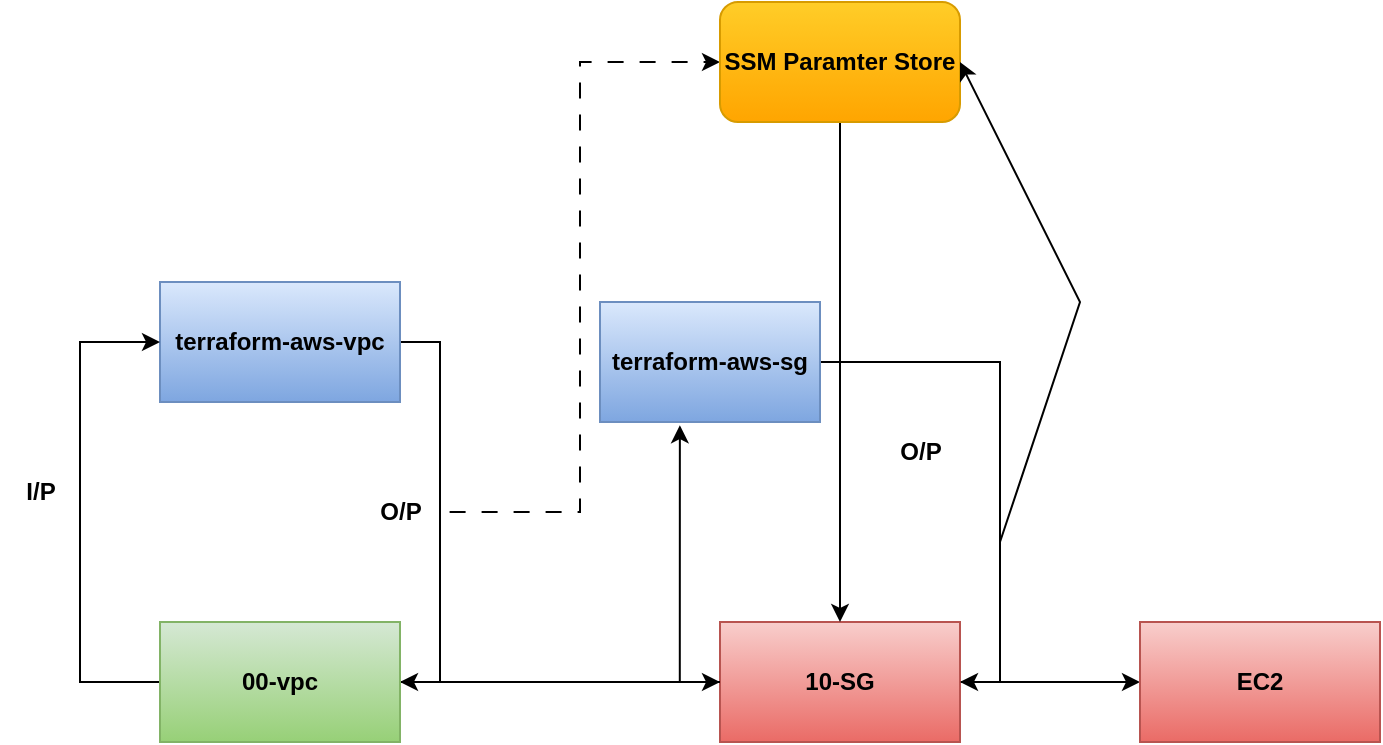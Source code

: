 <mxfile version="27.1.6">
  <diagram name="Page-1" id="eIzBKQ08IWLx8QDacoOP">
    <mxGraphModel dx="2101" dy="1760" grid="1" gridSize="10" guides="1" tooltips="1" connect="1" arrows="1" fold="1" page="1" pageScale="1" pageWidth="850" pageHeight="1100" math="0" shadow="0">
      <root>
        <mxCell id="0" />
        <mxCell id="1" parent="0" />
        <mxCell id="lufwz31Nh4dn4rqmE3cc-4" style="edgeStyle=orthogonalEdgeStyle;rounded=0;orthogonalLoop=1;jettySize=auto;html=1;entryX=1;entryY=0.5;entryDx=0;entryDy=0;" edge="1" parent="1" source="lufwz31Nh4dn4rqmE3cc-1" target="lufwz31Nh4dn4rqmE3cc-2">
          <mxGeometry relative="1" as="geometry">
            <Array as="points">
              <mxPoint x="180" y="150" />
              <mxPoint x="180" y="320" />
            </Array>
          </mxGeometry>
        </mxCell>
        <mxCell id="lufwz31Nh4dn4rqmE3cc-1" value="&lt;b&gt;terraform-aws-vpc&lt;/b&gt;" style="rounded=0;whiteSpace=wrap;html=1;fillColor=#dae8fc;gradientColor=#7ea6e0;strokeColor=#6c8ebf;" vertex="1" parent="1">
          <mxGeometry x="40" y="120" width="120" height="60" as="geometry" />
        </mxCell>
        <mxCell id="lufwz31Nh4dn4rqmE3cc-3" style="edgeStyle=orthogonalEdgeStyle;rounded=0;orthogonalLoop=1;jettySize=auto;html=1;entryX=0;entryY=0.5;entryDx=0;entryDy=0;" edge="1" parent="1" source="lufwz31Nh4dn4rqmE3cc-2" target="lufwz31Nh4dn4rqmE3cc-1">
          <mxGeometry relative="1" as="geometry">
            <Array as="points">
              <mxPoint y="320" />
              <mxPoint y="150" />
            </Array>
          </mxGeometry>
        </mxCell>
        <mxCell id="lufwz31Nh4dn4rqmE3cc-8" style="edgeStyle=orthogonalEdgeStyle;rounded=0;orthogonalLoop=1;jettySize=auto;html=1;entryX=0;entryY=0.5;entryDx=0;entryDy=0;" edge="1" parent="1" source="lufwz31Nh4dn4rqmE3cc-2" target="lufwz31Nh4dn4rqmE3cc-7">
          <mxGeometry relative="1" as="geometry" />
        </mxCell>
        <mxCell id="lufwz31Nh4dn4rqmE3cc-2" value="&lt;b&gt;00-vpc&lt;/b&gt;" style="rounded=0;whiteSpace=wrap;html=1;fillColor=#d5e8d4;gradientColor=#97d077;strokeColor=#82b366;" vertex="1" parent="1">
          <mxGeometry x="40" y="290" width="120" height="60" as="geometry" />
        </mxCell>
        <mxCell id="lufwz31Nh4dn4rqmE3cc-5" value="&lt;b&gt;I/P&lt;/b&gt;" style="text;html=1;align=center;verticalAlign=middle;resizable=0;points=[];autosize=1;strokeColor=none;fillColor=none;" vertex="1" parent="1">
          <mxGeometry x="-40" y="210" width="40" height="30" as="geometry" />
        </mxCell>
        <mxCell id="lufwz31Nh4dn4rqmE3cc-11" style="edgeStyle=orthogonalEdgeStyle;rounded=0;orthogonalLoop=1;jettySize=auto;html=1;entryX=0;entryY=0.5;entryDx=0;entryDy=0;flowAnimation=1;" edge="1" parent="1" source="lufwz31Nh4dn4rqmE3cc-6" target="lufwz31Nh4dn4rqmE3cc-9">
          <mxGeometry relative="1" as="geometry" />
        </mxCell>
        <mxCell id="lufwz31Nh4dn4rqmE3cc-6" value="&lt;b&gt;O/P&lt;/b&gt;" style="text;html=1;align=center;verticalAlign=middle;resizable=0;points=[];autosize=1;strokeColor=none;fillColor=none;" vertex="1" parent="1">
          <mxGeometry x="140" y="220" width="40" height="30" as="geometry" />
        </mxCell>
        <mxCell id="lufwz31Nh4dn4rqmE3cc-14" style="edgeStyle=orthogonalEdgeStyle;rounded=0;orthogonalLoop=1;jettySize=auto;html=1;entryX=0;entryY=0.5;entryDx=0;entryDy=0;" edge="1" parent="1" source="lufwz31Nh4dn4rqmE3cc-7" target="lufwz31Nh4dn4rqmE3cc-13">
          <mxGeometry relative="1" as="geometry" />
        </mxCell>
        <mxCell id="lufwz31Nh4dn4rqmE3cc-7" value="&lt;b&gt;10-SG&lt;/b&gt;" style="rounded=0;whiteSpace=wrap;html=1;fillColor=#f8cecc;gradientColor=#ea6b66;strokeColor=#b85450;" vertex="1" parent="1">
          <mxGeometry x="320" y="290" width="120" height="60" as="geometry" />
        </mxCell>
        <mxCell id="lufwz31Nh4dn4rqmE3cc-12" style="edgeStyle=orthogonalEdgeStyle;rounded=0;orthogonalLoop=1;jettySize=auto;html=1;entryX=0.5;entryY=0;entryDx=0;entryDy=0;" edge="1" parent="1" source="lufwz31Nh4dn4rqmE3cc-9" target="lufwz31Nh4dn4rqmE3cc-7">
          <mxGeometry relative="1" as="geometry" />
        </mxCell>
        <mxCell id="lufwz31Nh4dn4rqmE3cc-9" value="&lt;b&gt;SSM Paramter Store&lt;/b&gt;" style="rounded=1;whiteSpace=wrap;html=1;fillColor=#ffcd28;gradientColor=#ffa500;strokeColor=#d79b00;" vertex="1" parent="1">
          <mxGeometry x="320" y="-20" width="120" height="60" as="geometry" />
        </mxCell>
        <mxCell id="lufwz31Nh4dn4rqmE3cc-13" value="&lt;b&gt;EC2&lt;/b&gt;" style="rounded=0;whiteSpace=wrap;html=1;fillColor=#f8cecc;gradientColor=#ea6b66;strokeColor=#b85450;" vertex="1" parent="1">
          <mxGeometry x="530" y="290" width="120" height="60" as="geometry" />
        </mxCell>
        <mxCell id="lufwz31Nh4dn4rqmE3cc-17" style="edgeStyle=orthogonalEdgeStyle;rounded=0;orthogonalLoop=1;jettySize=auto;html=1;entryX=1;entryY=0.5;entryDx=0;entryDy=0;" edge="1" parent="1" source="lufwz31Nh4dn4rqmE3cc-15" target="lufwz31Nh4dn4rqmE3cc-7">
          <mxGeometry relative="1" as="geometry">
            <Array as="points">
              <mxPoint x="460" y="160" />
              <mxPoint x="460" y="320" />
            </Array>
          </mxGeometry>
        </mxCell>
        <mxCell id="lufwz31Nh4dn4rqmE3cc-15" value="&lt;b&gt;terraform-aws-sg&lt;/b&gt;" style="rounded=0;whiteSpace=wrap;html=1;fillColor=#dae8fc;gradientColor=#7ea6e0;strokeColor=#6c8ebf;" vertex="1" parent="1">
          <mxGeometry x="260" y="130" width="110" height="60" as="geometry" />
        </mxCell>
        <mxCell id="lufwz31Nh4dn4rqmE3cc-16" style="edgeStyle=orthogonalEdgeStyle;rounded=0;orthogonalLoop=1;jettySize=auto;html=1;entryX=0.363;entryY=1.027;entryDx=0;entryDy=0;entryPerimeter=0;" edge="1" parent="1" source="lufwz31Nh4dn4rqmE3cc-7" target="lufwz31Nh4dn4rqmE3cc-15">
          <mxGeometry relative="1" as="geometry">
            <Array as="points">
              <mxPoint x="300" y="320" />
            </Array>
          </mxGeometry>
        </mxCell>
        <mxCell id="lufwz31Nh4dn4rqmE3cc-18" value="&lt;b&gt;O/P&lt;/b&gt;" style="text;html=1;align=center;verticalAlign=middle;resizable=0;points=[];autosize=1;strokeColor=none;fillColor=none;" vertex="1" parent="1">
          <mxGeometry x="400" y="190" width="40" height="30" as="geometry" />
        </mxCell>
        <mxCell id="lufwz31Nh4dn4rqmE3cc-19" value="" style="endArrow=classic;html=1;rounded=0;entryX=1;entryY=0.5;entryDx=0;entryDy=0;" edge="1" parent="1" target="lufwz31Nh4dn4rqmE3cc-9">
          <mxGeometry width="50" height="50" relative="1" as="geometry">
            <mxPoint x="460" y="250" as="sourcePoint" />
            <mxPoint x="450" y="40" as="targetPoint" />
            <Array as="points">
              <mxPoint x="500" y="130" />
            </Array>
          </mxGeometry>
        </mxCell>
      </root>
    </mxGraphModel>
  </diagram>
</mxfile>
